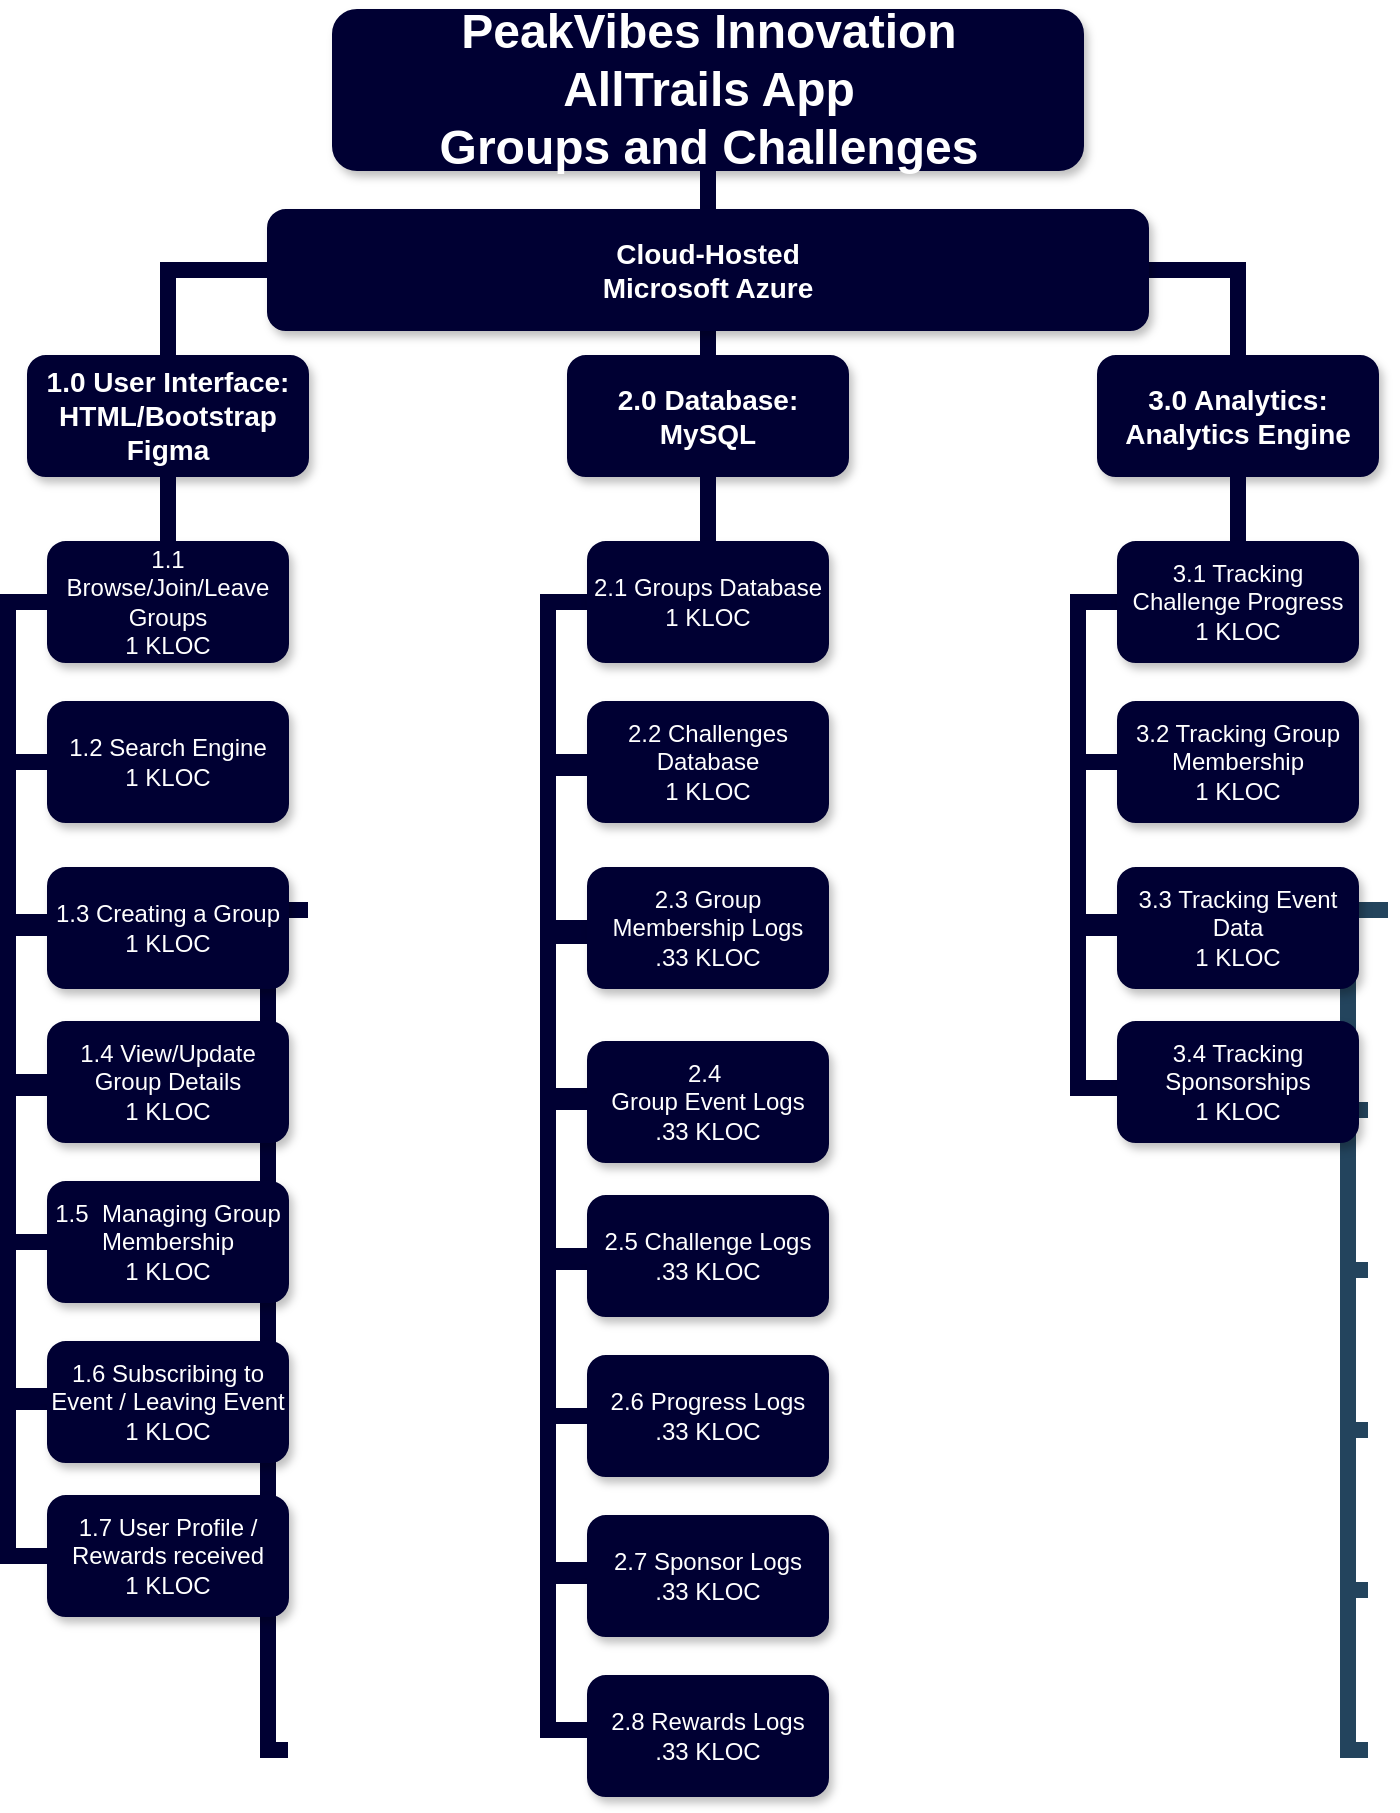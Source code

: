<mxfile version="24.0.5" type="github">
  <diagram name="Page-1" id="64c3da0e-402f-94eb-ee01-a36477274f13">
    <mxGraphModel dx="1131" dy="2066" grid="1" gridSize="10" guides="1" tooltips="1" connect="1" arrows="1" fold="1" page="1" pageScale="1" pageWidth="1169" pageHeight="826" background="none" math="0" shadow="0">
      <root>
        <mxCell id="0" />
        <mxCell id="1" parent="0" />
        <mxCell id="2" value="PeakVibes Innovation&#xa;AllTrails App&#xa;Groups and Challenges" style="whiteSpace=wrap;rounded=1;shadow=1;fillColor=#000033;strokeColor=#000033;fontColor=#FFFFFF;fontStyle=1;fontSize=24" parent="1" vertex="1">
          <mxGeometry x="282.5" y="-120" width="375" height="80" as="geometry" />
        </mxCell>
        <mxCell id="3" value="1.0 User Interface:&#xa;HTML/Bootstrap&#xa;Figma" style="whiteSpace=wrap;rounded=1;fillColor=#000033;strokeColor=#000033;shadow=1;fontColor=#FFFFFF;fontStyle=1;fontSize=14" parent="1" vertex="1">
          <mxGeometry x="130" y="53.0" width="140" height="60" as="geometry" />
        </mxCell>
        <mxCell id="4" value="2.0 Database:&#xa;MySQL" style="whiteSpace=wrap;rounded=1;fillColor=#000033;strokeColor=#000033;shadow=1;fontColor=#FFFFFF;fontStyle=1;fontSize=14" parent="1" vertex="1">
          <mxGeometry x="400" y="53.0" width="140" height="60" as="geometry" />
        </mxCell>
        <mxCell id="10" value="1.1 Browse/Join/Leave Groups&#xa;1 KLOC" style="whiteSpace=wrap;rounded=1;fillColor=#000033;strokeColor=#000033;shadow=1;fontColor=#FFFFFF;" parent="1" vertex="1">
          <mxGeometry x="140" y="146.0" width="120" height="60" as="geometry" />
        </mxCell>
        <mxCell id="103" value="" style="edgeStyle=elbowEdgeStyle;elbow=vertical;rounded=0;fontColor=#000000;endArrow=none;endFill=0;strokeWidth=8;strokeColor=#000033;fillColor=#000033;" parent="1" source="3" target="10" edge="1">
          <mxGeometry width="100" height="100" relative="1" as="geometry">
            <mxPoint x="80" y="183" as="sourcePoint" />
            <mxPoint x="180" y="83" as="targetPoint" />
          </mxGeometry>
        </mxCell>
        <mxCell id="105" value="" style="edgeStyle=elbowEdgeStyle;elbow=horizontal;rounded=0;fontColor=#000000;endArrow=none;endFill=0;strokeWidth=8;strokeColor=#000033;fillColor=#000033;" parent="1" source="10" edge="1">
          <mxGeometry width="100" height="100" relative="1" as="geometry">
            <mxPoint x="80" y="326" as="sourcePoint" />
            <mxPoint x="140" y="256" as="targetPoint" />
            <Array as="points">
              <mxPoint x="120" y="226" />
            </Array>
          </mxGeometry>
        </mxCell>
        <mxCell id="112" value="" style="edgeStyle=elbowEdgeStyle;elbow=horizontal;rounded=0;fontColor=#000000;endArrow=none;endFill=0;strokeWidth=8;strokeColor=#000033;fillColor=#000033;" parent="1" target="39" edge="1">
          <mxGeometry width="100" height="100" relative="1" as="geometry">
            <mxPoint x="270" y="330.0" as="sourcePoint" />
            <mxPoint x="260" y="510.0" as="targetPoint" />
            <Array as="points">
              <mxPoint x="250" y="420" />
            </Array>
          </mxGeometry>
        </mxCell>
        <mxCell id="113" value="" style="edgeStyle=elbowEdgeStyle;elbow=horizontal;rounded=0;fontColor=#000000;endArrow=none;endFill=0;strokeWidth=8;strokeColor=#000033;fillColor=#000033;" parent="1" target="42" edge="1">
          <mxGeometry width="100" height="100" relative="1" as="geometry">
            <mxPoint x="270" y="330.0" as="sourcePoint" />
            <mxPoint x="260.0" y="750.0" as="targetPoint" />
            <Array as="points">
              <mxPoint x="250" y="540" />
            </Array>
          </mxGeometry>
        </mxCell>
        <mxCell id="114" value="" style="edgeStyle=elbowEdgeStyle;elbow=horizontal;rounded=0;fontColor=#000000;endArrow=none;endFill=0;strokeWidth=8;strokeColor=#000033;fillColor=#000033;" parent="1" target="41" edge="1">
          <mxGeometry width="100" height="100" relative="1" as="geometry">
            <mxPoint x="270" y="330.0" as="sourcePoint" />
            <mxPoint x="260.0" y="670.0" as="targetPoint" />
            <Array as="points">
              <mxPoint x="250" y="500" />
            </Array>
          </mxGeometry>
        </mxCell>
        <mxCell id="115" value="" style="edgeStyle=elbowEdgeStyle;elbow=horizontal;rounded=0;fontColor=#000000;endArrow=none;endFill=0;strokeWidth=8;strokeColor=#000033;fillColor=#000033;" parent="1" target="40" edge="1">
          <mxGeometry width="100" height="100" relative="1" as="geometry">
            <mxPoint x="270" y="330.0" as="sourcePoint" />
            <mxPoint x="260" y="590.0" as="targetPoint" />
            <Array as="points">
              <mxPoint x="250" y="460" />
            </Array>
          </mxGeometry>
        </mxCell>
        <mxCell id="116" value="" style="edgeStyle=elbowEdgeStyle;elbow=vertical;rounded=0;fontColor=#000000;endArrow=none;endFill=0;strokeWidth=8;strokeColor=#000033;fillColor=#000033;entryX=0.5;entryY=0;entryDx=0;entryDy=0;" parent="1" source="4" target="fw4PKMHl68gUZvkM_4rT-259" edge="1">
          <mxGeometry width="100" height="100" relative="1" as="geometry">
            <mxPoint x="-80" y="136.0" as="sourcePoint" />
            <mxPoint x="280.0" y="146" as="targetPoint" />
          </mxGeometry>
        </mxCell>
        <mxCell id="145" value="" style="edgeStyle=elbowEdgeStyle;elbow=horizontal;rounded=0;fontColor=#000000;endArrow=none;endFill=0;strokeWidth=8;strokeColor=#23445D;" parent="1" target="135" edge="1">
          <mxGeometry width="100" height="100" relative="1" as="geometry">
            <mxPoint x="810" y="330" as="sourcePoint" />
            <mxPoint x="800.0" y="430" as="targetPoint" />
            <Array as="points">
              <mxPoint x="790" y="380" />
            </Array>
          </mxGeometry>
        </mxCell>
        <mxCell id="146" value="" style="edgeStyle=elbowEdgeStyle;elbow=horizontal;rounded=0;fontColor=#000000;endArrow=none;endFill=0;strokeWidth=8;strokeColor=#23445D;" parent="1" target="136" edge="1">
          <mxGeometry width="100" height="100" relative="1" as="geometry">
            <mxPoint x="810" y="330" as="sourcePoint" />
            <mxPoint x="800.0" y="510" as="targetPoint" />
            <Array as="points">
              <mxPoint x="790" y="420" />
            </Array>
          </mxGeometry>
        </mxCell>
        <mxCell id="147" value="" style="edgeStyle=elbowEdgeStyle;elbow=horizontal;rounded=0;fontColor=#000000;endArrow=none;endFill=0;strokeWidth=8;strokeColor=#23445D;" parent="1" target="139" edge="1">
          <mxGeometry width="100" height="100" relative="1" as="geometry">
            <mxPoint x="810" y="330" as="sourcePoint" />
            <mxPoint x="800" y="750" as="targetPoint" />
            <Array as="points">
              <mxPoint x="790" y="550" />
            </Array>
          </mxGeometry>
        </mxCell>
        <mxCell id="148" value="" style="edgeStyle=elbowEdgeStyle;elbow=horizontal;rounded=0;fontColor=#000000;endArrow=none;endFill=0;strokeWidth=8;strokeColor=#23445D;" parent="1" target="138" edge="1">
          <mxGeometry width="100" height="100" relative="1" as="geometry">
            <mxPoint x="810" y="330" as="sourcePoint" />
            <mxPoint x="800" y="670" as="targetPoint" />
            <Array as="points">
              <mxPoint x="790" y="500" />
            </Array>
          </mxGeometry>
        </mxCell>
        <mxCell id="149" value="" style="edgeStyle=elbowEdgeStyle;elbow=horizontal;rounded=0;fontColor=#000000;endArrow=none;endFill=0;strokeWidth=8;strokeColor=#23445D;" parent="1" target="137" edge="1">
          <mxGeometry width="100" height="100" relative="1" as="geometry">
            <mxPoint x="810" y="330" as="sourcePoint" />
            <mxPoint x="800.0" y="590" as="targetPoint" />
            <Array as="points">
              <mxPoint x="790" y="470" />
            </Array>
          </mxGeometry>
        </mxCell>
        <mxCell id="229" value="" style="edgeStyle=elbowEdgeStyle;elbow=vertical;rounded=0;fontColor=#000000;endArrow=none;endFill=0;strokeWidth=8;strokeColor=#000033;fillColor=#000033;exitX=0;exitY=0.5;exitDx=0;exitDy=0;" parent="1" source="fw4PKMHl68gUZvkM_4rT-360" target="3" edge="1">
          <mxGeometry width="100" height="100" relative="1" as="geometry">
            <mxPoint x="540" y="140" as="sourcePoint" />
            <mxPoint x="640" y="40" as="targetPoint" />
            <Array as="points">
              <mxPoint x="290" y="10" />
            </Array>
          </mxGeometry>
        </mxCell>
        <mxCell id="fw4PKMHl68gUZvkM_4rT-239" value="1.2 Search Engine&#xa;1 KLOC" style="whiteSpace=wrap;rounded=1;fillColor=#000033;strokeColor=#000033;shadow=1;fontColor=#FFFFFF;" vertex="1" parent="1">
          <mxGeometry x="140" y="226.0" width="120" height="60" as="geometry" />
        </mxCell>
        <mxCell id="fw4PKMHl68gUZvkM_4rT-240" value="" style="edgeStyle=elbowEdgeStyle;elbow=horizontal;rounded=0;fontColor=#000000;endArrow=none;endFill=0;strokeWidth=8;strokeColor=#000033;fillColor=#000033;" edge="1" parent="1" source="fw4PKMHl68gUZvkM_4rT-239">
          <mxGeometry width="100" height="100" relative="1" as="geometry">
            <mxPoint x="80" y="406" as="sourcePoint" />
            <mxPoint x="140" y="336" as="targetPoint" />
            <Array as="points">
              <mxPoint x="120" y="306" />
            </Array>
          </mxGeometry>
        </mxCell>
        <mxCell id="fw4PKMHl68gUZvkM_4rT-241" value="1.3 Creating a Group&#xa;1 KLOC" style="whiteSpace=wrap;rounded=1;fillColor=#000033;strokeColor=#000033;shadow=1;fontColor=#FFFFFF;" vertex="1" parent="1">
          <mxGeometry x="140" y="309.0" width="120" height="60" as="geometry" />
        </mxCell>
        <mxCell id="fw4PKMHl68gUZvkM_4rT-242" value="" style="edgeStyle=elbowEdgeStyle;elbow=horizontal;rounded=0;fontColor=#000000;endArrow=none;endFill=0;strokeWidth=8;strokeColor=#000033;fillColor=#000033;" edge="1" parent="1" source="fw4PKMHl68gUZvkM_4rT-241">
          <mxGeometry width="100" height="100" relative="1" as="geometry">
            <mxPoint x="80" y="489" as="sourcePoint" />
            <mxPoint x="140" y="419" as="targetPoint" />
            <Array as="points">
              <mxPoint x="120" y="389" />
            </Array>
          </mxGeometry>
        </mxCell>
        <mxCell id="fw4PKMHl68gUZvkM_4rT-243" value="1.4 View/Update Group Details&#xa;1 KLOC" style="whiteSpace=wrap;rounded=1;fillColor=#000033;strokeColor=#000033;shadow=1;fontColor=#FFFFFF;" vertex="1" parent="1">
          <mxGeometry x="140" y="386.0" width="120" height="60" as="geometry" />
        </mxCell>
        <mxCell id="fw4PKMHl68gUZvkM_4rT-244" value="" style="edgeStyle=elbowEdgeStyle;elbow=horizontal;rounded=0;fontColor=#000000;endArrow=none;endFill=0;strokeWidth=8;strokeColor=#000033;fillColor=#000033;" edge="1" parent="1" source="fw4PKMHl68gUZvkM_4rT-243">
          <mxGeometry width="100" height="100" relative="1" as="geometry">
            <mxPoint x="80" y="566" as="sourcePoint" />
            <mxPoint x="140" y="496" as="targetPoint" />
            <Array as="points">
              <mxPoint x="120" y="466" />
            </Array>
          </mxGeometry>
        </mxCell>
        <mxCell id="fw4PKMHl68gUZvkM_4rT-245" value="1.5  Managing Group Membership&#xa;1 KLOC" style="whiteSpace=wrap;rounded=1;fillColor=#000033;strokeColor=#000033;shadow=1;fontColor=#FFFFFF;" vertex="1" parent="1">
          <mxGeometry x="140" y="466.0" width="120" height="60" as="geometry" />
        </mxCell>
        <mxCell id="fw4PKMHl68gUZvkM_4rT-246" value="" style="edgeStyle=elbowEdgeStyle;elbow=horizontal;rounded=0;fontColor=#000000;endArrow=none;endFill=0;strokeWidth=8;strokeColor=#000033;fillColor=#000033;" edge="1" parent="1" source="fw4PKMHl68gUZvkM_4rT-245">
          <mxGeometry width="100" height="100" relative="1" as="geometry">
            <mxPoint x="80" y="646" as="sourcePoint" />
            <mxPoint x="140" y="576" as="targetPoint" />
            <Array as="points">
              <mxPoint x="120" y="546" />
            </Array>
          </mxGeometry>
        </mxCell>
        <mxCell id="fw4PKMHl68gUZvkM_4rT-247" value="1.6 Subscribing to Event / Leaving Event&#xa;1 KLOC" style="whiteSpace=wrap;rounded=1;fillColor=#000033;strokeColor=#000033;shadow=1;fontColor=#FFFFFF;" vertex="1" parent="1">
          <mxGeometry x="140" y="546.0" width="120" height="60" as="geometry" />
        </mxCell>
        <mxCell id="fw4PKMHl68gUZvkM_4rT-249" value="" style="edgeStyle=elbowEdgeStyle;elbow=horizontal;rounded=0;fontColor=#000000;endArrow=none;endFill=0;strokeWidth=8;strokeColor=#000033;fillColor=#000033;" edge="1" parent="1">
          <mxGeometry width="100" height="100" relative="1" as="geometry">
            <mxPoint x="410" y="176" as="sourcePoint" />
            <mxPoint x="410" y="256" as="targetPoint" />
            <Array as="points">
              <mxPoint x="390" y="226" />
            </Array>
          </mxGeometry>
        </mxCell>
        <mxCell id="fw4PKMHl68gUZvkM_4rT-250" value="2.2 Challenges Database&#xa;1 KLOC" style="whiteSpace=wrap;rounded=1;fillColor=#000033;strokeColor=#000033;shadow=1;fontColor=#FFFFFF;" vertex="1" parent="1">
          <mxGeometry x="410" y="226" width="120" height="60" as="geometry" />
        </mxCell>
        <mxCell id="fw4PKMHl68gUZvkM_4rT-251" value="" style="edgeStyle=elbowEdgeStyle;elbow=horizontal;rounded=0;fontColor=#000000;endArrow=none;endFill=0;strokeWidth=8;strokeColor=#000033;fillColor=#000033;" edge="1" parent="1">
          <mxGeometry width="100" height="100" relative="1" as="geometry">
            <mxPoint x="410" y="343" as="sourcePoint" />
            <mxPoint x="410" y="423" as="targetPoint" />
            <Array as="points">
              <mxPoint x="390" y="393" />
            </Array>
          </mxGeometry>
        </mxCell>
        <mxCell id="fw4PKMHl68gUZvkM_4rT-252" value="2.4 &#xa;Group Event Logs&#xa;.33 KLOC" style="whiteSpace=wrap;rounded=1;fillColor=#000033;strokeColor=#000033;shadow=1;fontColor=#FFFFFF;" vertex="1" parent="1">
          <mxGeometry x="410" y="396.0" width="120" height="60" as="geometry" />
        </mxCell>
        <mxCell id="fw4PKMHl68gUZvkM_4rT-253" value="" style="edgeStyle=elbowEdgeStyle;elbow=horizontal;rounded=0;fontColor=#000000;endArrow=none;endFill=0;strokeWidth=8;strokeColor=#000033;fillColor=#000033;" edge="1" parent="1" source="fw4PKMHl68gUZvkM_4rT-252">
          <mxGeometry width="100" height="100" relative="1" as="geometry">
            <mxPoint x="350" y="576" as="sourcePoint" />
            <mxPoint x="410" y="506" as="targetPoint" />
            <Array as="points">
              <mxPoint x="390" y="476" />
            </Array>
          </mxGeometry>
        </mxCell>
        <mxCell id="fw4PKMHl68gUZvkM_4rT-254" value="2.5 Challenge Logs&#xa;.33 KLOC" style="whiteSpace=wrap;rounded=1;fillColor=#000033;strokeColor=#000033;shadow=1;fontColor=#FFFFFF;" vertex="1" parent="1">
          <mxGeometry x="410" y="473.0" width="120" height="60" as="geometry" />
        </mxCell>
        <mxCell id="fw4PKMHl68gUZvkM_4rT-255" value="" style="edgeStyle=elbowEdgeStyle;elbow=horizontal;rounded=0;fontColor=#000000;endArrow=none;endFill=0;strokeWidth=8;strokeColor=#000033;fillColor=#000033;" edge="1" parent="1" source="fw4PKMHl68gUZvkM_4rT-254">
          <mxGeometry width="100" height="100" relative="1" as="geometry">
            <mxPoint x="350" y="653" as="sourcePoint" />
            <mxPoint x="410" y="583" as="targetPoint" />
            <Array as="points">
              <mxPoint x="390" y="553" />
            </Array>
          </mxGeometry>
        </mxCell>
        <mxCell id="fw4PKMHl68gUZvkM_4rT-256" value="2.6 Progress Logs&#xa;.33 KLOC" style="whiteSpace=wrap;rounded=1;fillColor=#000033;strokeColor=#000033;shadow=1;fontColor=#FFFFFF;" vertex="1" parent="1">
          <mxGeometry x="410" y="553.0" width="120" height="60" as="geometry" />
        </mxCell>
        <mxCell id="fw4PKMHl68gUZvkM_4rT-257" value="" style="edgeStyle=elbowEdgeStyle;elbow=horizontal;rounded=0;fontColor=#000000;endArrow=none;endFill=0;strokeWidth=8;strokeColor=#000033;fillColor=#000033;" edge="1" parent="1" source="fw4PKMHl68gUZvkM_4rT-256">
          <mxGeometry width="100" height="100" relative="1" as="geometry">
            <mxPoint x="350" y="733" as="sourcePoint" />
            <mxPoint x="410" y="663" as="targetPoint" />
            <Array as="points">
              <mxPoint x="390" y="633" />
            </Array>
          </mxGeometry>
        </mxCell>
        <mxCell id="fw4PKMHl68gUZvkM_4rT-258" value="2.7 Sponsor Logs&#xa;.33 KLOC" style="whiteSpace=wrap;rounded=1;fillColor=#000033;strokeColor=#000033;shadow=1;fontColor=#FFFFFF;" vertex="1" parent="1">
          <mxGeometry x="410" y="633.0" width="120" height="60" as="geometry" />
        </mxCell>
        <mxCell id="fw4PKMHl68gUZvkM_4rT-259" value="2.1 Groups Database&#xa;1 KLOC" style="whiteSpace=wrap;rounded=1;fillColor=#000033;strokeColor=#000033;shadow=1;fontColor=#FFFFFF;" vertex="1" parent="1">
          <mxGeometry x="410" y="146.0" width="120" height="60" as="geometry" />
        </mxCell>
        <mxCell id="fw4PKMHl68gUZvkM_4rT-260" value="" style="edgeStyle=elbowEdgeStyle;elbow=vertical;rounded=0;fontColor=#000000;endArrow=none;endFill=0;strokeWidth=8;strokeColor=#000033;fillColor=#000033;exitX=0.5;exitY=0;exitDx=0;exitDy=0;entryX=0.5;entryY=1;entryDx=0;entryDy=0;" edge="1" parent="1" source="4" target="2">
          <mxGeometry width="100" height="100" relative="1" as="geometry">
            <mxPoint x="845" y="160" as="sourcePoint" />
            <mxPoint x="720" y="200" as="targetPoint" />
          </mxGeometry>
        </mxCell>
        <mxCell id="fw4PKMHl68gUZvkM_4rT-308" value="1.7 User Profile / Rewards received&#xa;1 KLOC" style="whiteSpace=wrap;rounded=1;fillColor=#000033;strokeColor=#000033;shadow=1;fontColor=#FFFFFF;" vertex="1" parent="1">
          <mxGeometry x="140" y="623.0" width="120" height="60" as="geometry" />
        </mxCell>
        <mxCell id="fw4PKMHl68gUZvkM_4rT-311" value="" style="edgeStyle=elbowEdgeStyle;elbow=horizontal;rounded=0;fontColor=#000000;endArrow=none;endFill=0;strokeWidth=8;strokeColor=#000033;fillColor=#000033;" edge="1" parent="1">
          <mxGeometry width="100" height="100" relative="1" as="geometry">
            <mxPoint x="140" y="573" as="sourcePoint" />
            <mxPoint x="140" y="653" as="targetPoint" />
            <Array as="points">
              <mxPoint x="120" y="623" />
            </Array>
          </mxGeometry>
        </mxCell>
        <mxCell id="fw4PKMHl68gUZvkM_4rT-343" value="3.0 Analytics:&#xa;Analytics Engine" style="whiteSpace=wrap;rounded=1;fillColor=#000033;strokeColor=#000033;shadow=1;fontColor=#FFFFFF;fontStyle=1;fontSize=14" vertex="1" parent="1">
          <mxGeometry x="665" y="53.0" width="140" height="60" as="geometry" />
        </mxCell>
        <mxCell id="fw4PKMHl68gUZvkM_4rT-344" value="" style="edgeStyle=elbowEdgeStyle;elbow=vertical;rounded=0;fontColor=#000000;endArrow=none;endFill=0;strokeWidth=8;strokeColor=#000033;fillColor=#000033;entryX=0.5;entryY=0;entryDx=0;entryDy=0;" edge="1" parent="1" source="fw4PKMHl68gUZvkM_4rT-343" target="fw4PKMHl68gUZvkM_4rT-354">
          <mxGeometry width="100" height="100" relative="1" as="geometry">
            <mxPoint x="185" y="136.0" as="sourcePoint" />
            <mxPoint x="545.0" y="146" as="targetPoint" />
          </mxGeometry>
        </mxCell>
        <mxCell id="fw4PKMHl68gUZvkM_4rT-345" value="" style="edgeStyle=elbowEdgeStyle;elbow=horizontal;rounded=0;fontColor=#000000;endArrow=none;endFill=0;strokeWidth=8;strokeColor=#000033;fillColor=#000033;" edge="1" parent="1">
          <mxGeometry width="100" height="100" relative="1" as="geometry">
            <mxPoint x="675" y="176" as="sourcePoint" />
            <mxPoint x="675" y="256" as="targetPoint" />
            <Array as="points">
              <mxPoint x="655" y="226" />
            </Array>
          </mxGeometry>
        </mxCell>
        <mxCell id="fw4PKMHl68gUZvkM_4rT-346" value="3.2 Tracking Group Membership&#xa;1 KLOC" style="whiteSpace=wrap;rounded=1;fillColor=#000033;strokeColor=#000033;shadow=1;fontColor=#FFFFFF;" vertex="1" parent="1">
          <mxGeometry x="675" y="226" width="120" height="60" as="geometry" />
        </mxCell>
        <mxCell id="fw4PKMHl68gUZvkM_4rT-347" value="" style="edgeStyle=elbowEdgeStyle;elbow=horizontal;rounded=0;fontColor=#000000;endArrow=none;endFill=0;strokeWidth=8;strokeColor=#000033;fillColor=#000033;" edge="1" parent="1" source="fw4PKMHl68gUZvkM_4rT-346">
          <mxGeometry width="100" height="100" relative="1" as="geometry">
            <mxPoint x="615" y="406" as="sourcePoint" />
            <mxPoint x="675" y="336" as="targetPoint" />
            <Array as="points">
              <mxPoint x="655" y="306" />
            </Array>
          </mxGeometry>
        </mxCell>
        <mxCell id="fw4PKMHl68gUZvkM_4rT-348" value="3.3 Tracking Event Data&#xa;1 KLOC" style="whiteSpace=wrap;rounded=1;fillColor=#000033;strokeColor=#000033;shadow=1;fontColor=#FFFFFF;" vertex="1" parent="1">
          <mxGeometry x="675" y="309.0" width="120" height="60" as="geometry" />
        </mxCell>
        <mxCell id="fw4PKMHl68gUZvkM_4rT-349" value="" style="edgeStyle=elbowEdgeStyle;elbow=horizontal;rounded=0;fontColor=#000000;endArrow=none;endFill=0;strokeWidth=8;strokeColor=#000033;fillColor=#000033;" edge="1" parent="1" source="fw4PKMHl68gUZvkM_4rT-348">
          <mxGeometry width="100" height="100" relative="1" as="geometry">
            <mxPoint x="615" y="489" as="sourcePoint" />
            <mxPoint x="675" y="419" as="targetPoint" />
            <Array as="points">
              <mxPoint x="655" y="389" />
            </Array>
          </mxGeometry>
        </mxCell>
        <mxCell id="fw4PKMHl68gUZvkM_4rT-350" value="3.4 Tracking Sponsorships&#xa;1 KLOC" style="whiteSpace=wrap;rounded=1;fillColor=#000033;strokeColor=#000033;shadow=1;fontColor=#FFFFFF;" vertex="1" parent="1">
          <mxGeometry x="675" y="386.0" width="120" height="60" as="geometry" />
        </mxCell>
        <mxCell id="fw4PKMHl68gUZvkM_4rT-354" value="3.1 Tracking Challenge Progress&#xa;1 KLOC" style="whiteSpace=wrap;rounded=1;fillColor=#000033;strokeColor=#000033;shadow=1;fontColor=#FFFFFF;" vertex="1" parent="1">
          <mxGeometry x="675" y="146.0" width="120" height="60" as="geometry" />
        </mxCell>
        <mxCell id="fw4PKMHl68gUZvkM_4rT-355" value="" style="edgeStyle=elbowEdgeStyle;elbow=vertical;rounded=0;fontColor=#000000;endArrow=none;endFill=0;strokeWidth=8;strokeColor=#000033;fillColor=#000033;exitX=0.5;exitY=0;exitDx=0;exitDy=0;entryX=1;entryY=0.5;entryDx=0;entryDy=0;" edge="1" parent="1" source="fw4PKMHl68gUZvkM_4rT-343" target="fw4PKMHl68gUZvkM_4rT-360">
          <mxGeometry width="100" height="100" relative="1" as="geometry">
            <mxPoint x="1005" y="160" as="sourcePoint" />
            <mxPoint x="625" y="130" as="targetPoint" />
            <Array as="points">
              <mxPoint x="630" y="10" />
            </Array>
          </mxGeometry>
        </mxCell>
        <mxCell id="fw4PKMHl68gUZvkM_4rT-356" value="" style="edgeStyle=elbowEdgeStyle;elbow=horizontal;rounded=0;fontColor=#000000;endArrow=none;endFill=0;strokeWidth=8;strokeColor=#000033;fillColor=#000033;" edge="1" parent="1">
          <mxGeometry width="100" height="100" relative="1" as="geometry">
            <mxPoint x="410" y="660" as="sourcePoint" />
            <mxPoint x="410" y="740" as="targetPoint" />
            <Array as="points">
              <mxPoint x="390" y="710" />
            </Array>
          </mxGeometry>
        </mxCell>
        <mxCell id="fw4PKMHl68gUZvkM_4rT-357" value="2.8 Rewards Logs&#xa;.33 KLOC" style="whiteSpace=wrap;rounded=1;fillColor=#000033;strokeColor=#000033;shadow=1;fontColor=#FFFFFF;" vertex="1" parent="1">
          <mxGeometry x="410" y="713.0" width="120" height="60" as="geometry" />
        </mxCell>
        <mxCell id="fw4PKMHl68gUZvkM_4rT-358" value="" style="edgeStyle=elbowEdgeStyle;elbow=horizontal;rounded=0;fontColor=#000000;endArrow=none;endFill=0;strokeWidth=8;strokeColor=#000033;fillColor=#000033;" edge="1" parent="1">
          <mxGeometry width="100" height="100" relative="1" as="geometry">
            <mxPoint x="410" y="259" as="sourcePoint" />
            <mxPoint x="410" y="339" as="targetPoint" />
            <Array as="points">
              <mxPoint x="390" y="309" />
            </Array>
          </mxGeometry>
        </mxCell>
        <mxCell id="fw4PKMHl68gUZvkM_4rT-359" value="2.3 Group Membership Logs&#xa;.33 KLOC" style="whiteSpace=wrap;rounded=1;fillColor=#000033;strokeColor=#000033;shadow=1;fontColor=#FFFFFF;" vertex="1" parent="1">
          <mxGeometry x="410" y="309" width="120" height="60" as="geometry" />
        </mxCell>
        <mxCell id="fw4PKMHl68gUZvkM_4rT-360" value="Cloud-Hosted&#xa;Microsoft Azure" style="whiteSpace=wrap;rounded=1;fillColor=#000033;strokeColor=#000033;shadow=1;fontColor=#FFFFFF;fontStyle=1;fontSize=14" vertex="1" parent="1">
          <mxGeometry x="250" y="-20" width="440" height="60" as="geometry" />
        </mxCell>
      </root>
    </mxGraphModel>
  </diagram>
</mxfile>
